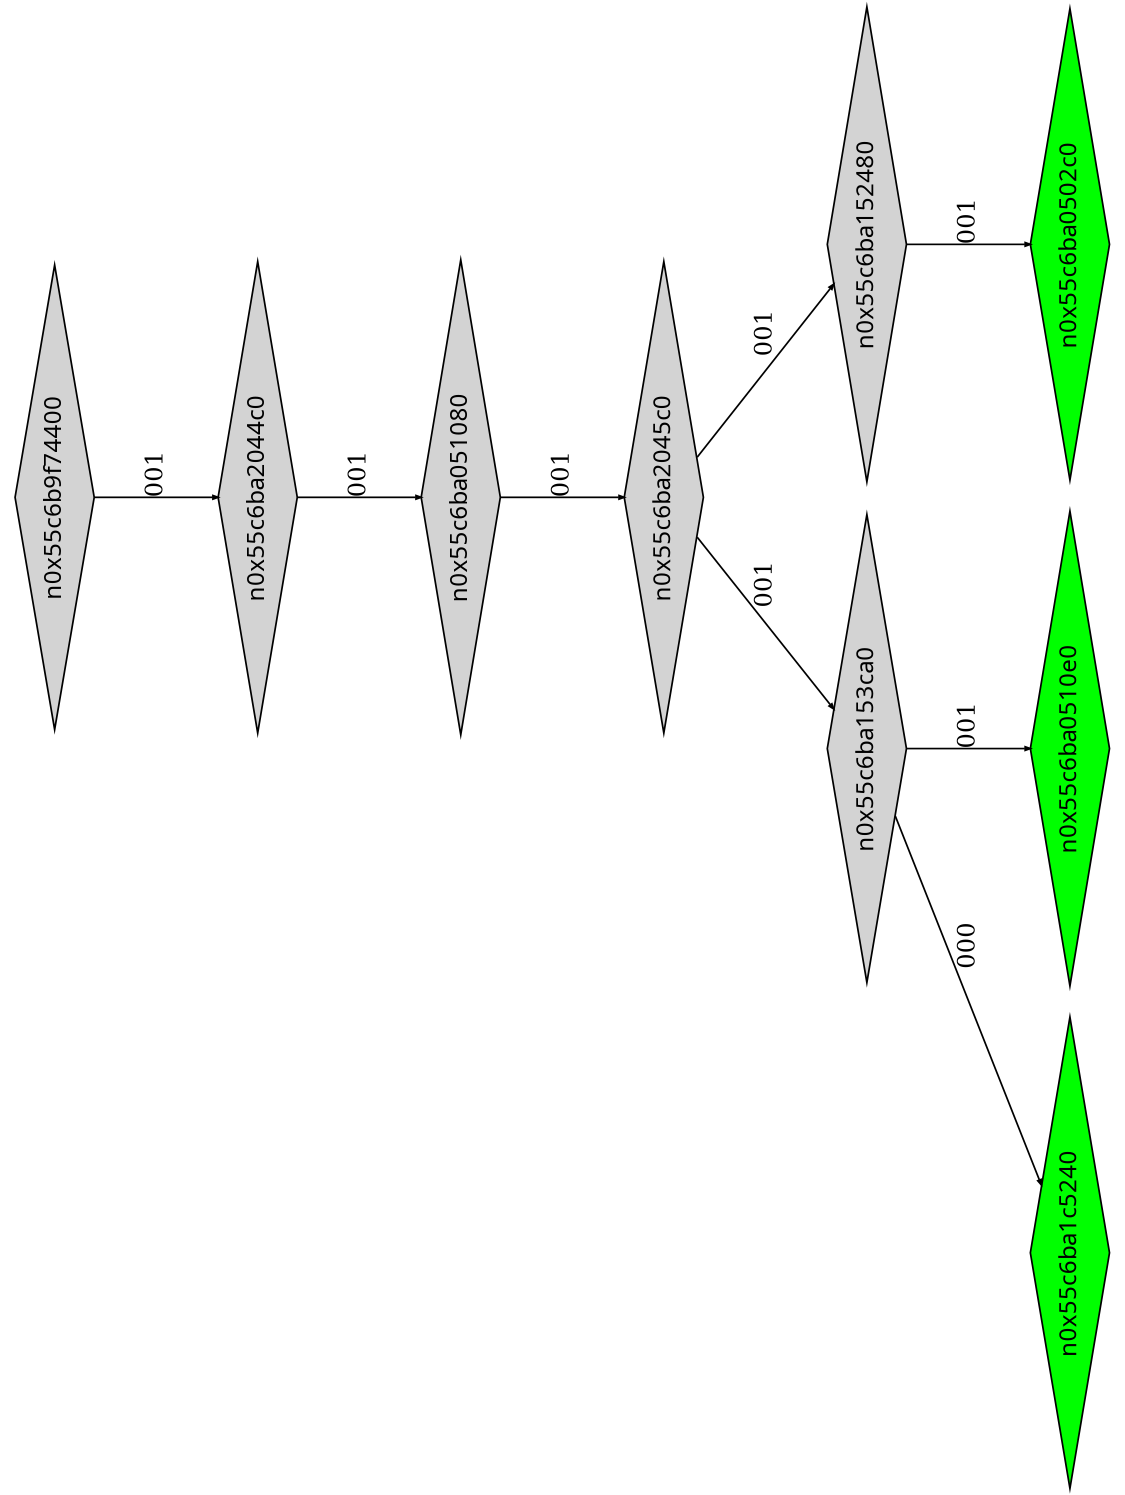 digraph G {
	size="10,7.5";
	ratio=fill;
	rotate=90;
	center = "true";
	node [style="filled",width=.1,height=.1,fontname="Terminus"]
	edge [arrowsize=.3]
	n0x55c6b9f74400 [shape=diamond];
	n0x55c6b9f74400 -> n0x55c6ba2044c0 [label=001];
	n0x55c6ba2044c0 [shape=diamond];
	n0x55c6ba2044c0 -> n0x55c6ba051080 [label=001];
	n0x55c6ba051080 [shape=diamond];
	n0x55c6ba051080 -> n0x55c6ba2045c0 [label=001];
	n0x55c6ba2045c0 [shape=diamond];
	n0x55c6ba2045c0 -> n0x55c6ba153ca0 [label=001];
	n0x55c6ba2045c0 -> n0x55c6ba152480 [label=001];
	n0x55c6ba152480 [shape=diamond];
	n0x55c6ba152480 -> n0x55c6ba0502c0 [label=001];
	n0x55c6ba0502c0 [shape=diamond,fillcolor=green];
	n0x55c6ba153ca0 [shape=diamond];
	n0x55c6ba153ca0 -> n0x55c6ba1c5240 [label=000];
	n0x55c6ba153ca0 -> n0x55c6ba0510e0 [label=001];
	n0x55c6ba0510e0 [shape=diamond,fillcolor=green];
	n0x55c6ba1c5240 [shape=diamond,fillcolor=green];
}
